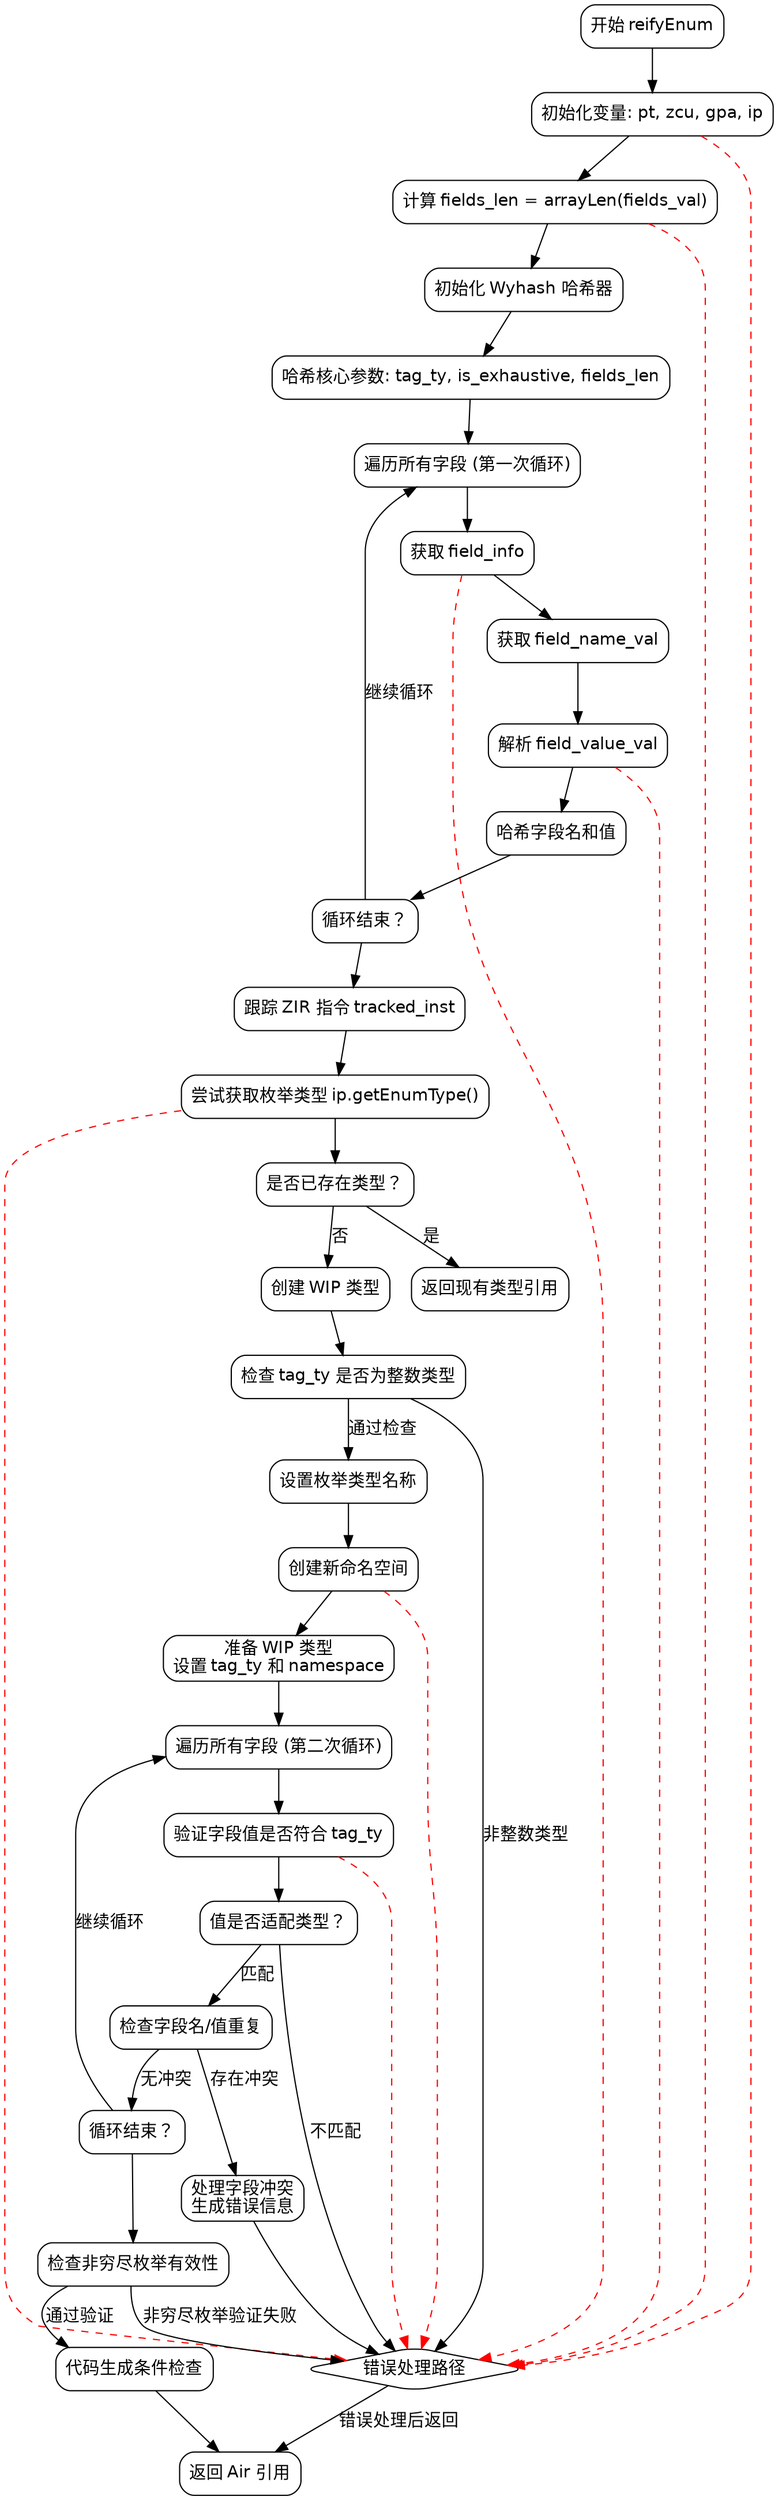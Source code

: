 
digraph flowchart {
    node [shape=rectangle, style=rounded, fontname="Helvetica"];
    edge [fontname="Helvetica"];

    start [label="开始 reifyEnum"];
    init_vars [label="初始化变量: pt, zcu, gpa, ip"];
    calc_fields_len [label="计算 fields_len = arrayLen(fields_val)"];
    init_hasher [label="初始化 Wyhash 哈希器"];
    hash_core_params [label="哈希核心参数: tag_ty, is_exhaustive, fields_len"];
    loop1_start [label="遍历所有字段 (第一次循环)"];
    get_field_info [label="获取 field_info"];
    get_field_name_val [label="获取 field_name_val"];
    resolve_field_value [label="解析 field_value_val"];
    hash_field_data [label="哈希字段名和值"];
    loop1_end [label="循环结束？"];
    tracked_inst [label="跟踪 ZIR 指令 tracked_inst"];
    get_enum_type [label="尝试获取枚举类型 ip.getEnumType()"];
    check_existing [label="是否已存在类型？"];
    return_existing [label="返回现有类型引用"];
    create_wip_ty [label="创建 WIP 类型"];
    check_tag_type [label="检查 tag_ty 是否为整数类型"];
    set_typename [label="设置枚举类型名称"];
    create_namespace [label="创建新命名空间"];
    prepare_wip_ty [label="准备 WIP 类型\n设置 tag_ty 和 namespace"];
    loop2_start [label="遍历所有字段 (第二次循环)"];
    validate_field_value [label="验证字段值是否符合 tag_ty"];
    check_value_fit [label="值是否适配类型？"];
    check_duplicates [label="检查字段名/值重复"];
    handle_conflict [label="处理字段冲突\n生成错误信息"];
    loop2_end [label="循环结束？"];
    check_exhaustive [label="检查非穷尽枚举有效性"];
    codegen_check [label="代码生成条件检查"];
    return_result [label="返回 Air 引用"];
    error_handling [label="错误处理路径", shape=diamond];

    start -> init_vars -> calc_fields_len -> init_hasher -> hash_core_params;
    hash_core_params -> loop1_start;

    loop1_start -> get_field_info -> get_field_name_val -> resolve_field_value -> hash_field_data -> loop1_end;
    loop1_end -> loop1_start [label="继续循环"];
    loop1_end -> tracked_inst;

    tracked_inst -> get_enum_type -> check_existing;
    check_existing -> return_existing [label="是"];
    check_existing -> create_wip_ty [label="否"];

    create_wip_ty -> check_tag_type;
    check_tag_type -> error_handling [label="非整数类型"];
    check_tag_type -> set_typename [label="通过检查"];
    
    set_typename -> create_namespace -> prepare_wip_ty -> loop2_start;

    loop2_start -> validate_field_value -> check_value_fit;
    check_value_fit -> error_handling [label="不匹配"];
    check_value_fit -> check_duplicates [label="匹配"];
    check_duplicates -> handle_conflict [label="存在冲突"];
    check_duplicates -> loop2_end [label="无冲突"];
    handle_conflict -> error_handling;
    loop2_end -> loop2_start [label="继续循环"];
    loop2_end -> check_exhaustive;

    check_exhaustive -> error_handling [label="非穷尽枚举验证失败"];
    check_exhaustive -> codegen_check [label="通过验证"];
    codegen_check -> return_result;

    error_handling -> return_result [label="错误处理后返回"];

    // 错误处理连接
    edge [style=dashed, color=red];
    init_vars -> error_handling;
    calc_fields_len -> error_handling;
    get_field_info -> error_handling;
    resolve_field_value -> error_handling;
    get_enum_type -> error_handling;
    create_namespace -> error_handling;
    validate_field_value -> error_handling;
}
